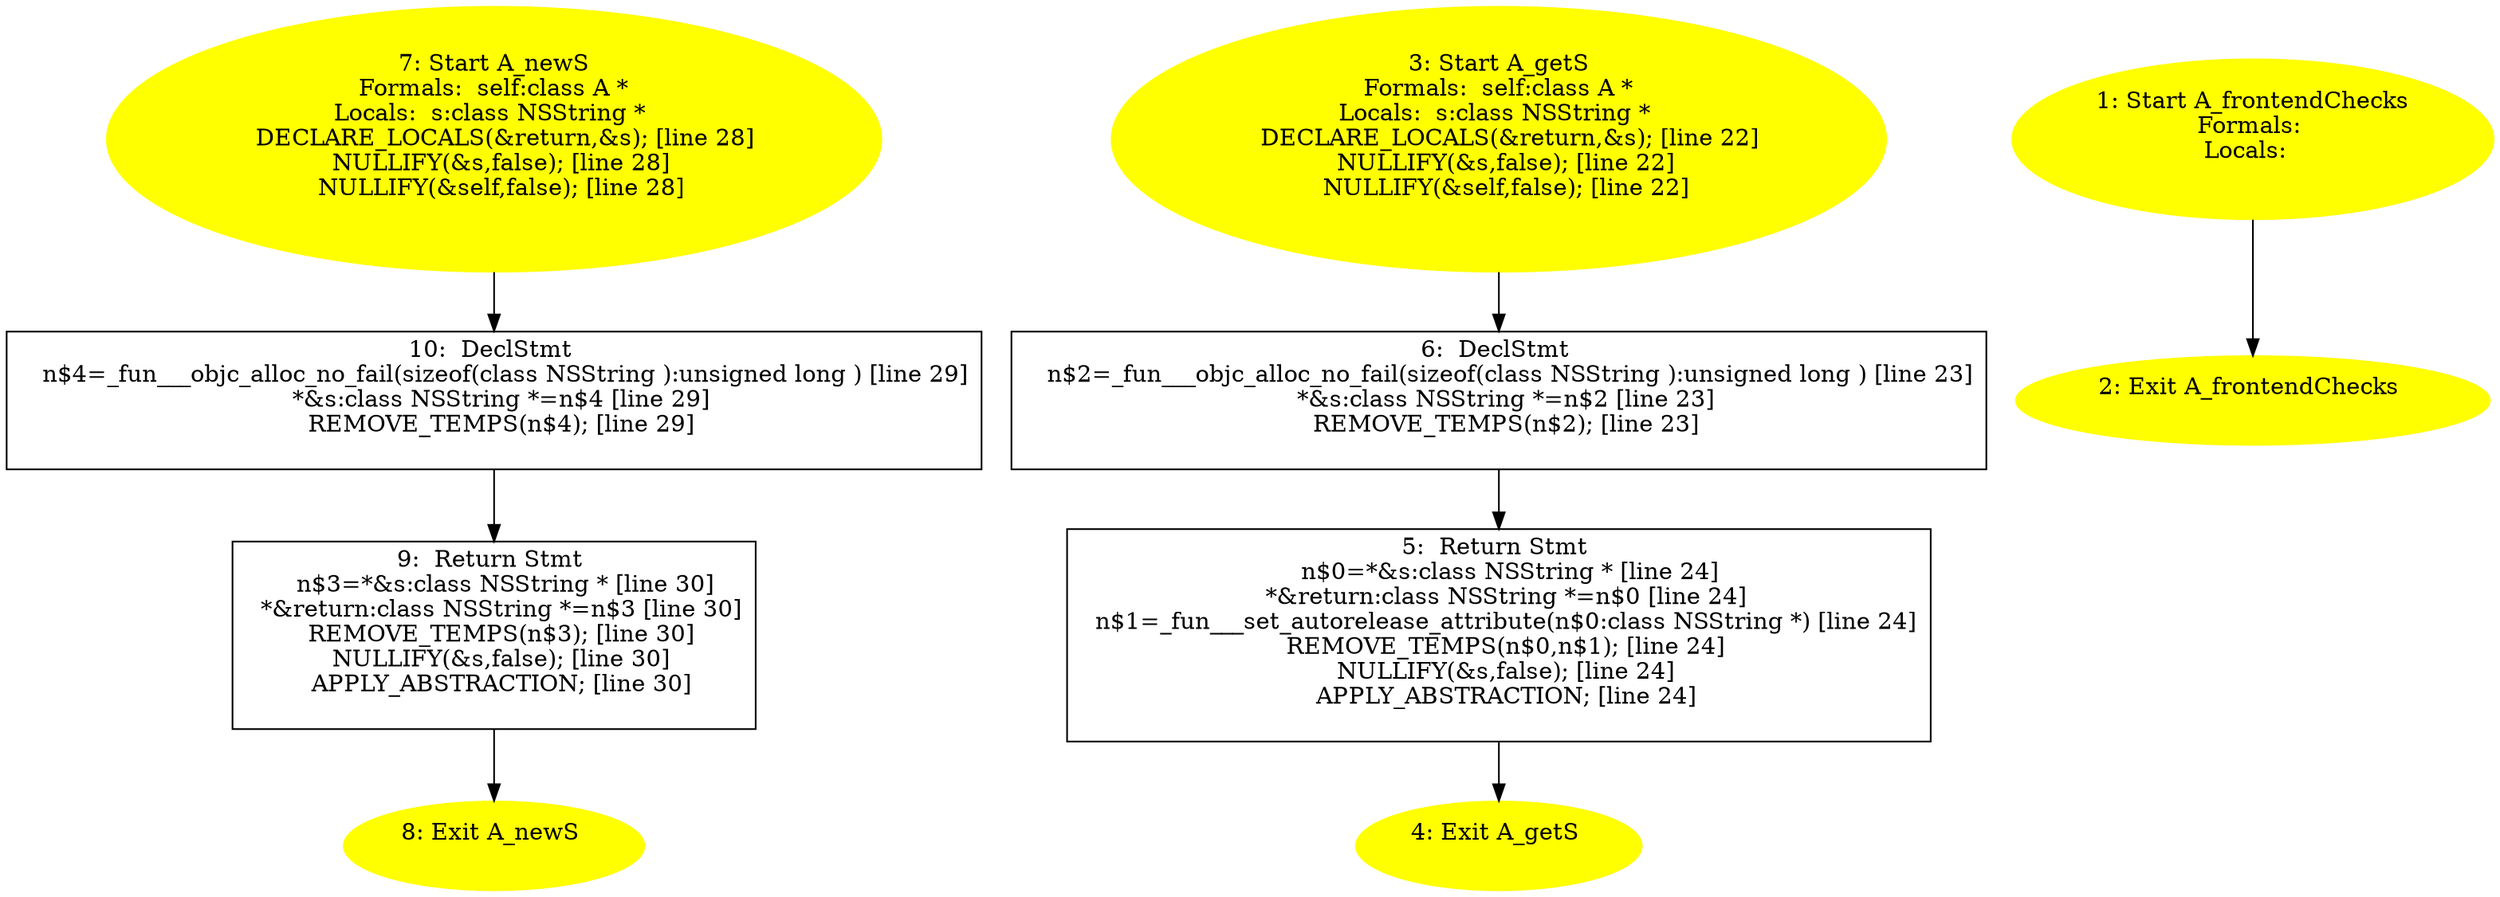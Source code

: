 digraph iCFG {
10 [label="10:  DeclStmt \n   n$4=_fun___objc_alloc_no_fail(sizeof(class NSString ):unsigned long ) [line 29]\n  *&s:class NSString *=n$4 [line 29]\n  REMOVE_TEMPS(n$4); [line 29]\n " shape="box"]
	

	 10 -> 9 ;
9 [label="9:  Return Stmt \n   n$3=*&s:class NSString * [line 30]\n  *&return:class NSString *=n$3 [line 30]\n  REMOVE_TEMPS(n$3); [line 30]\n  NULLIFY(&s,false); [line 30]\n  APPLY_ABSTRACTION; [line 30]\n " shape="box"]
	

	 9 -> 8 ;
8 [label="8: Exit A_newS \n  " color=yellow style=filled]
	

7 [label="7: Start A_newS\nFormals:  self:class A *\nLocals:  s:class NSString * \n   DECLARE_LOCALS(&return,&s); [line 28]\n  NULLIFY(&s,false); [line 28]\n  NULLIFY(&self,false); [line 28]\n " color=yellow style=filled]
	

	 7 -> 10 ;
6 [label="6:  DeclStmt \n   n$2=_fun___objc_alloc_no_fail(sizeof(class NSString ):unsigned long ) [line 23]\n  *&s:class NSString *=n$2 [line 23]\n  REMOVE_TEMPS(n$2); [line 23]\n " shape="box"]
	

	 6 -> 5 ;
5 [label="5:  Return Stmt \n   n$0=*&s:class NSString * [line 24]\n  *&return:class NSString *=n$0 [line 24]\n  n$1=_fun___set_autorelease_attribute(n$0:class NSString *) [line 24]\n  REMOVE_TEMPS(n$0,n$1); [line 24]\n  NULLIFY(&s,false); [line 24]\n  APPLY_ABSTRACTION; [line 24]\n " shape="box"]
	

	 5 -> 4 ;
4 [label="4: Exit A_getS \n  " color=yellow style=filled]
	

3 [label="3: Start A_getS\nFormals:  self:class A *\nLocals:  s:class NSString * \n   DECLARE_LOCALS(&return,&s); [line 22]\n  NULLIFY(&s,false); [line 22]\n  NULLIFY(&self,false); [line 22]\n " color=yellow style=filled]
	

	 3 -> 6 ;
2 [label="2: Exit A_frontendChecks \n  " color=yellow style=filled]
	

1 [label="1: Start A_frontendChecks\nFormals: \nLocals:  \n  " color=yellow style=filled]
	

	 1 -> 2 ;
}
